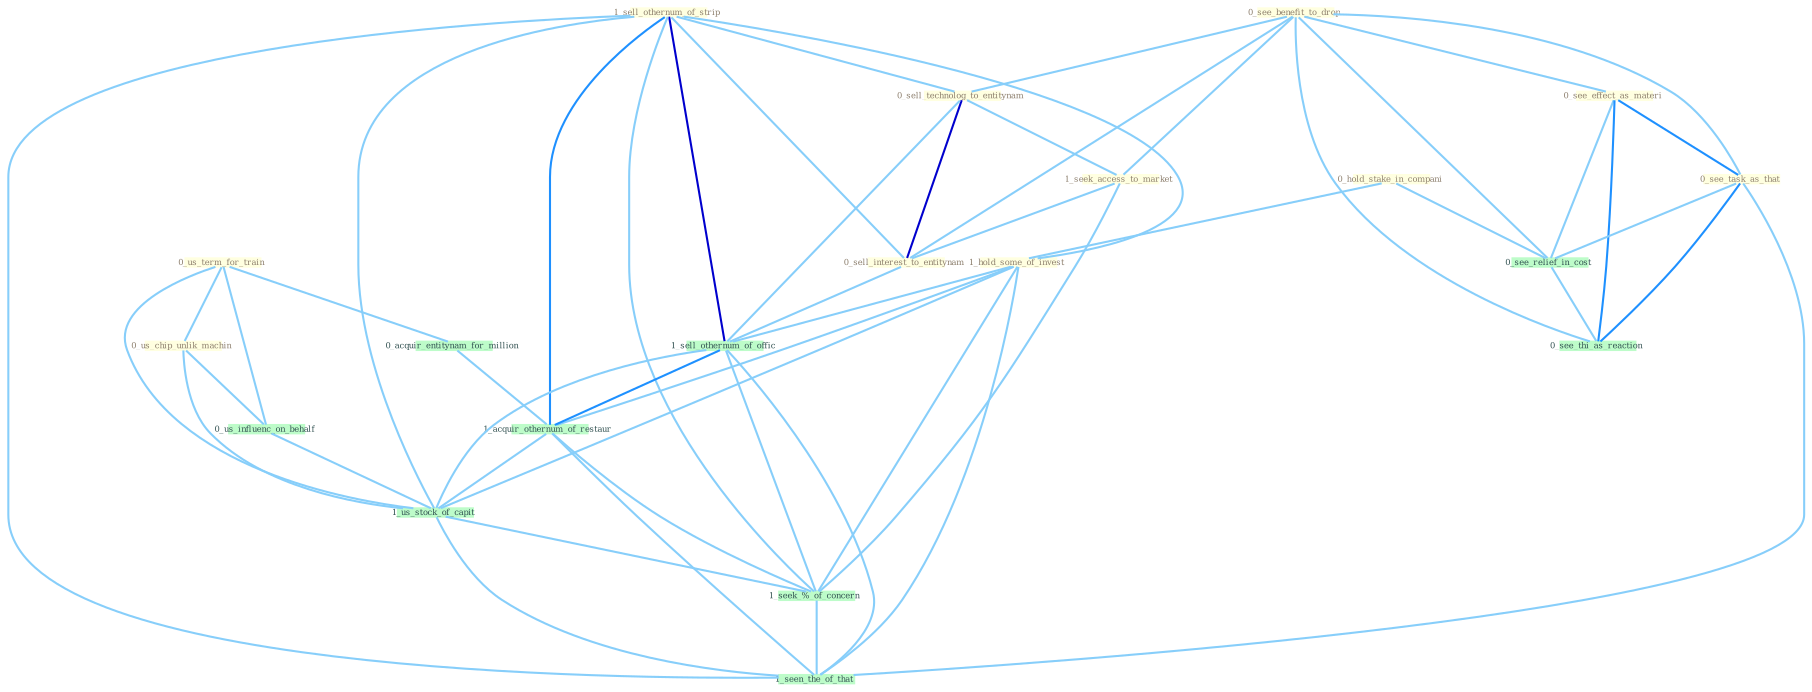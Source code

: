 Graph G{ 
    node
    [shape=polygon,style=filled,width=.5,height=.06,color="#BDFCC9",fixedsize=true,fontsize=4,
    fontcolor="#2f4f4f"];
    {node
    [color="#ffffe0", fontcolor="#8b7d6b"] "1_sell_othernum_of_strip " "0_hold_stake_in_compani " "0_us_term_for_train " "0_see_benefit_to_drop " "0_us_chip_unlik_machin " "0_see_effect_as_materi " "0_sell_technolog_to_entitynam " "1_seek_access_to_market " "0_see_task_as_that " "1_hold_some_of_invest " "0_sell_interest_to_entitynam "}
{node [color="#fff0f5", fontcolor="#b22222"]}
edge [color="#B0E2FF"];

	"1_sell_othernum_of_strip " -- "0_sell_technolog_to_entitynam " [w="1", color="#87cefa" ];
	"1_sell_othernum_of_strip " -- "1_hold_some_of_invest " [w="1", color="#87cefa" ];
	"1_sell_othernum_of_strip " -- "0_sell_interest_to_entitynam " [w="1", color="#87cefa" ];
	"1_sell_othernum_of_strip " -- "1_sell_othernum_of_offic " [w="3", color="#0000cd" , len=0.6];
	"1_sell_othernum_of_strip " -- "1_acquir_othernum_of_restaur " [w="2", color="#1e90ff" , len=0.8];
	"1_sell_othernum_of_strip " -- "1_us_stock_of_capit " [w="1", color="#87cefa" ];
	"1_sell_othernum_of_strip " -- "1_seek_%_of_concern " [w="1", color="#87cefa" ];
	"1_sell_othernum_of_strip " -- "1_seen_the_of_that " [w="1", color="#87cefa" ];
	"0_hold_stake_in_compani " -- "1_hold_some_of_invest " [w="1", color="#87cefa" ];
	"0_hold_stake_in_compani " -- "0_see_relief_in_cost " [w="1", color="#87cefa" ];
	"0_us_term_for_train " -- "0_us_chip_unlik_machin " [w="1", color="#87cefa" ];
	"0_us_term_for_train " -- "0_acquir_entitynam_for_million " [w="1", color="#87cefa" ];
	"0_us_term_for_train " -- "0_us_influenc_on_behalf " [w="1", color="#87cefa" ];
	"0_us_term_for_train " -- "1_us_stock_of_capit " [w="1", color="#87cefa" ];
	"0_see_benefit_to_drop " -- "0_see_effect_as_materi " [w="1", color="#87cefa" ];
	"0_see_benefit_to_drop " -- "0_sell_technolog_to_entitynam " [w="1", color="#87cefa" ];
	"0_see_benefit_to_drop " -- "1_seek_access_to_market " [w="1", color="#87cefa" ];
	"0_see_benefit_to_drop " -- "0_see_task_as_that " [w="1", color="#87cefa" ];
	"0_see_benefit_to_drop " -- "0_sell_interest_to_entitynam " [w="1", color="#87cefa" ];
	"0_see_benefit_to_drop " -- "0_see_relief_in_cost " [w="1", color="#87cefa" ];
	"0_see_benefit_to_drop " -- "0_see_thi_as_reaction " [w="1", color="#87cefa" ];
	"0_us_chip_unlik_machin " -- "0_us_influenc_on_behalf " [w="1", color="#87cefa" ];
	"0_us_chip_unlik_machin " -- "1_us_stock_of_capit " [w="1", color="#87cefa" ];
	"0_see_effect_as_materi " -- "0_see_task_as_that " [w="2", color="#1e90ff" , len=0.8];
	"0_see_effect_as_materi " -- "0_see_relief_in_cost " [w="1", color="#87cefa" ];
	"0_see_effect_as_materi " -- "0_see_thi_as_reaction " [w="2", color="#1e90ff" , len=0.8];
	"0_sell_technolog_to_entitynam " -- "1_seek_access_to_market " [w="1", color="#87cefa" ];
	"0_sell_technolog_to_entitynam " -- "0_sell_interest_to_entitynam " [w="3", color="#0000cd" , len=0.6];
	"0_sell_technolog_to_entitynam " -- "1_sell_othernum_of_offic " [w="1", color="#87cefa" ];
	"1_seek_access_to_market " -- "0_sell_interest_to_entitynam " [w="1", color="#87cefa" ];
	"1_seek_access_to_market " -- "1_seek_%_of_concern " [w="1", color="#87cefa" ];
	"0_see_task_as_that " -- "0_see_relief_in_cost " [w="1", color="#87cefa" ];
	"0_see_task_as_that " -- "0_see_thi_as_reaction " [w="2", color="#1e90ff" , len=0.8];
	"0_see_task_as_that " -- "1_seen_the_of_that " [w="1", color="#87cefa" ];
	"1_hold_some_of_invest " -- "1_sell_othernum_of_offic " [w="1", color="#87cefa" ];
	"1_hold_some_of_invest " -- "1_acquir_othernum_of_restaur " [w="1", color="#87cefa" ];
	"1_hold_some_of_invest " -- "1_us_stock_of_capit " [w="1", color="#87cefa" ];
	"1_hold_some_of_invest " -- "1_seek_%_of_concern " [w="1", color="#87cefa" ];
	"1_hold_some_of_invest " -- "1_seen_the_of_that " [w="1", color="#87cefa" ];
	"0_sell_interest_to_entitynam " -- "1_sell_othernum_of_offic " [w="1", color="#87cefa" ];
	"0_acquir_entitynam_for_million " -- "1_acquir_othernum_of_restaur " [w="1", color="#87cefa" ];
	"1_sell_othernum_of_offic " -- "1_acquir_othernum_of_restaur " [w="2", color="#1e90ff" , len=0.8];
	"1_sell_othernum_of_offic " -- "1_us_stock_of_capit " [w="1", color="#87cefa" ];
	"1_sell_othernum_of_offic " -- "1_seek_%_of_concern " [w="1", color="#87cefa" ];
	"1_sell_othernum_of_offic " -- "1_seen_the_of_that " [w="1", color="#87cefa" ];
	"0_us_influenc_on_behalf " -- "1_us_stock_of_capit " [w="1", color="#87cefa" ];
	"0_see_relief_in_cost " -- "0_see_thi_as_reaction " [w="1", color="#87cefa" ];
	"1_acquir_othernum_of_restaur " -- "1_us_stock_of_capit " [w="1", color="#87cefa" ];
	"1_acquir_othernum_of_restaur " -- "1_seek_%_of_concern " [w="1", color="#87cefa" ];
	"1_acquir_othernum_of_restaur " -- "1_seen_the_of_that " [w="1", color="#87cefa" ];
	"1_us_stock_of_capit " -- "1_seek_%_of_concern " [w="1", color="#87cefa" ];
	"1_us_stock_of_capit " -- "1_seen_the_of_that " [w="1", color="#87cefa" ];
	"1_seek_%_of_concern " -- "1_seen_the_of_that " [w="1", color="#87cefa" ];
}